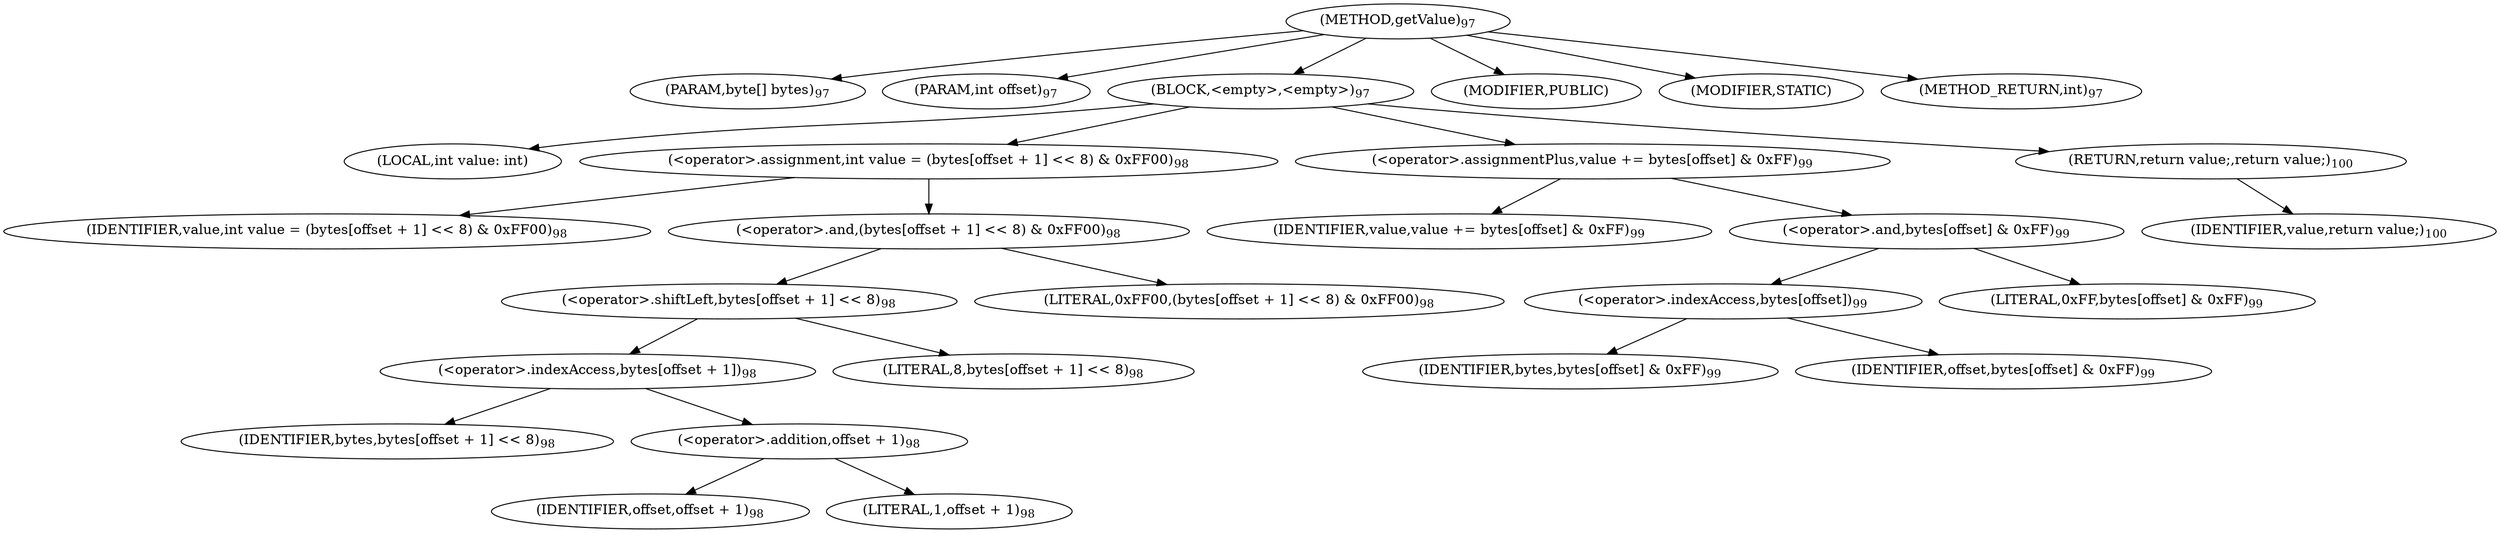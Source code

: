 digraph "getValue" {  
"140" [label = <(METHOD,getValue)<SUB>97</SUB>> ]
"141" [label = <(PARAM,byte[] bytes)<SUB>97</SUB>> ]
"142" [label = <(PARAM,int offset)<SUB>97</SUB>> ]
"143" [label = <(BLOCK,&lt;empty&gt;,&lt;empty&gt;)<SUB>97</SUB>> ]
"144" [label = <(LOCAL,int value: int)> ]
"145" [label = <(&lt;operator&gt;.assignment,int value = (bytes[offset + 1] &lt;&lt; 8) &amp; 0xFF00)<SUB>98</SUB>> ]
"146" [label = <(IDENTIFIER,value,int value = (bytes[offset + 1] &lt;&lt; 8) &amp; 0xFF00)<SUB>98</SUB>> ]
"147" [label = <(&lt;operator&gt;.and,(bytes[offset + 1] &lt;&lt; 8) &amp; 0xFF00)<SUB>98</SUB>> ]
"148" [label = <(&lt;operator&gt;.shiftLeft,bytes[offset + 1] &lt;&lt; 8)<SUB>98</SUB>> ]
"149" [label = <(&lt;operator&gt;.indexAccess,bytes[offset + 1])<SUB>98</SUB>> ]
"150" [label = <(IDENTIFIER,bytes,bytes[offset + 1] &lt;&lt; 8)<SUB>98</SUB>> ]
"151" [label = <(&lt;operator&gt;.addition,offset + 1)<SUB>98</SUB>> ]
"152" [label = <(IDENTIFIER,offset,offset + 1)<SUB>98</SUB>> ]
"153" [label = <(LITERAL,1,offset + 1)<SUB>98</SUB>> ]
"154" [label = <(LITERAL,8,bytes[offset + 1] &lt;&lt; 8)<SUB>98</SUB>> ]
"155" [label = <(LITERAL,0xFF00,(bytes[offset + 1] &lt;&lt; 8) &amp; 0xFF00)<SUB>98</SUB>> ]
"156" [label = <(&lt;operator&gt;.assignmentPlus,value += bytes[offset] &amp; 0xFF)<SUB>99</SUB>> ]
"157" [label = <(IDENTIFIER,value,value += bytes[offset] &amp; 0xFF)<SUB>99</SUB>> ]
"158" [label = <(&lt;operator&gt;.and,bytes[offset] &amp; 0xFF)<SUB>99</SUB>> ]
"159" [label = <(&lt;operator&gt;.indexAccess,bytes[offset])<SUB>99</SUB>> ]
"160" [label = <(IDENTIFIER,bytes,bytes[offset] &amp; 0xFF)<SUB>99</SUB>> ]
"161" [label = <(IDENTIFIER,offset,bytes[offset] &amp; 0xFF)<SUB>99</SUB>> ]
"162" [label = <(LITERAL,0xFF,bytes[offset] &amp; 0xFF)<SUB>99</SUB>> ]
"163" [label = <(RETURN,return value;,return value;)<SUB>100</SUB>> ]
"164" [label = <(IDENTIFIER,value,return value;)<SUB>100</SUB>> ]
"165" [label = <(MODIFIER,PUBLIC)> ]
"166" [label = <(MODIFIER,STATIC)> ]
"167" [label = <(METHOD_RETURN,int)<SUB>97</SUB>> ]
  "140" -> "141" 
  "140" -> "142" 
  "140" -> "143" 
  "140" -> "165" 
  "140" -> "166" 
  "140" -> "167" 
  "143" -> "144" 
  "143" -> "145" 
  "143" -> "156" 
  "143" -> "163" 
  "145" -> "146" 
  "145" -> "147" 
  "147" -> "148" 
  "147" -> "155" 
  "148" -> "149" 
  "148" -> "154" 
  "149" -> "150" 
  "149" -> "151" 
  "151" -> "152" 
  "151" -> "153" 
  "156" -> "157" 
  "156" -> "158" 
  "158" -> "159" 
  "158" -> "162" 
  "159" -> "160" 
  "159" -> "161" 
  "163" -> "164" 
}
